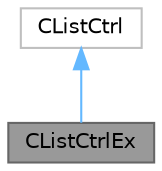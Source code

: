 digraph "CListCtrlEx"
{
 // LATEX_PDF_SIZE
  bgcolor="transparent";
  edge [fontname=Helvetica,fontsize=10,labelfontname=Helvetica,labelfontsize=10];
  node [fontname=Helvetica,fontsize=10,shape=box,height=0.2,width=0.4];
  Node1 [id="Node000001",label="CListCtrlEx",height=0.2,width=0.4,color="gray40", fillcolor="grey60", style="filled", fontcolor="black",tooltip="Расширенная версия CListCtrl, поддерживающая дополнительные функции, такие как пользовательская сорти..."];
  Node2 -> Node1 [id="edge1_Node000001_Node000002",dir="back",color="steelblue1",style="solid",tooltip=" "];
  Node2 [id="Node000002",label="CListCtrl",height=0.2,width=0.4,color="grey75", fillcolor="white", style="filled",tooltip=" "];
}
